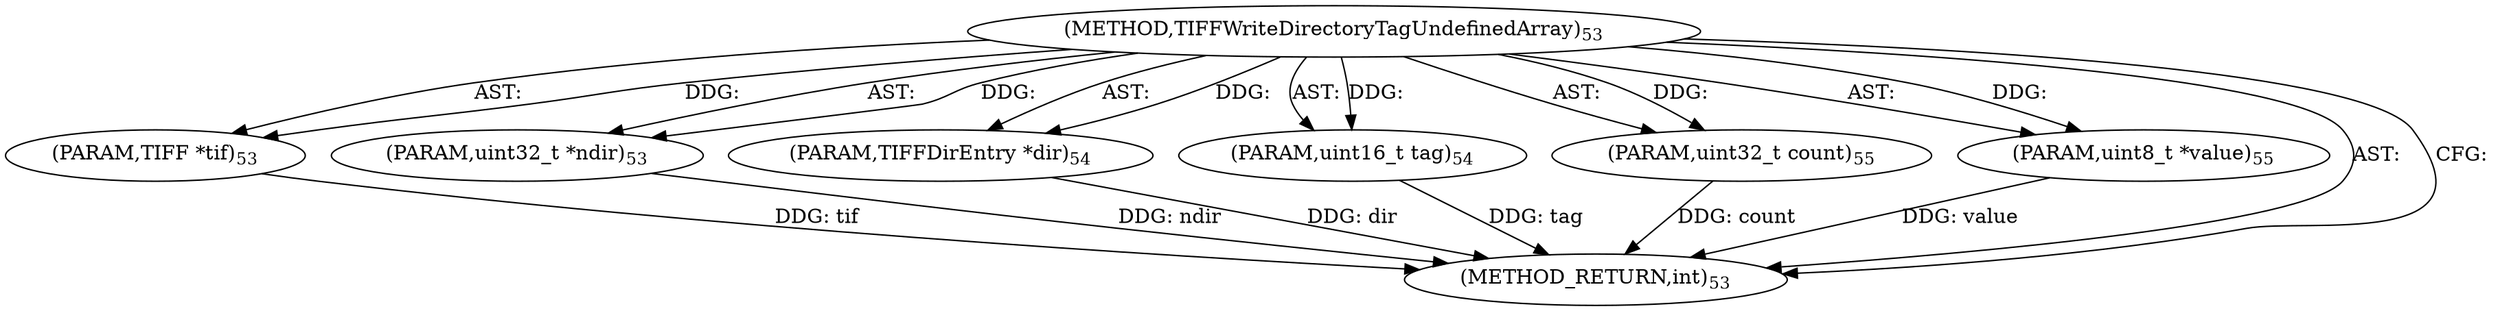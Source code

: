 digraph "TIFFWriteDirectoryTagUndefinedArray" {  
"63955" [label = <(METHOD,TIFFWriteDirectoryTagUndefinedArray)<SUB>53</SUB>> ]
"63956" [label = <(PARAM,TIFF *tif)<SUB>53</SUB>> ]
"63957" [label = <(PARAM,uint32_t *ndir)<SUB>53</SUB>> ]
"63958" [label = <(PARAM,TIFFDirEntry *dir)<SUB>54</SUB>> ]
"63959" [label = <(PARAM,uint16_t tag)<SUB>54</SUB>> ]
"63960" [label = <(PARAM,uint32_t count)<SUB>55</SUB>> ]
"63961" [label = <(PARAM,uint8_t *value)<SUB>55</SUB>> ]
"63962" [label = <(METHOD_RETURN,int)<SUB>53</SUB>> ]
  "63955" -> "63956"  [ label = "AST: "] 
  "63955" -> "63957"  [ label = "AST: "] 
  "63955" -> "63958"  [ label = "AST: "] 
  "63955" -> "63959"  [ label = "AST: "] 
  "63955" -> "63960"  [ label = "AST: "] 
  "63955" -> "63961"  [ label = "AST: "] 
  "63955" -> "63962"  [ label = "AST: "] 
  "63955" -> "63962"  [ label = "CFG: "] 
  "63956" -> "63962"  [ label = "DDG: tif"] 
  "63957" -> "63962"  [ label = "DDG: ndir"] 
  "63958" -> "63962"  [ label = "DDG: dir"] 
  "63959" -> "63962"  [ label = "DDG: tag"] 
  "63960" -> "63962"  [ label = "DDG: count"] 
  "63961" -> "63962"  [ label = "DDG: value"] 
  "63955" -> "63956"  [ label = "DDG: "] 
  "63955" -> "63957"  [ label = "DDG: "] 
  "63955" -> "63958"  [ label = "DDG: "] 
  "63955" -> "63959"  [ label = "DDG: "] 
  "63955" -> "63960"  [ label = "DDG: "] 
  "63955" -> "63961"  [ label = "DDG: "] 
}
